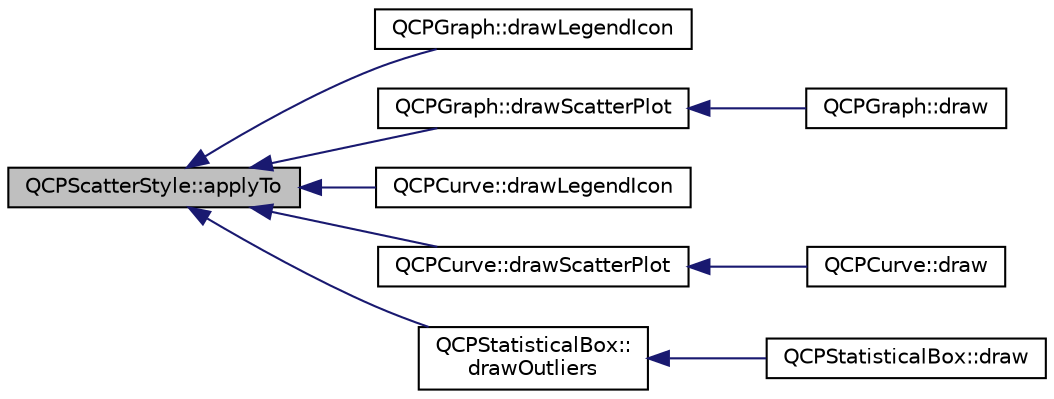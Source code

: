 digraph "QCPScatterStyle::applyTo"
{
  edge [fontname="Helvetica",fontsize="10",labelfontname="Helvetica",labelfontsize="10"];
  node [fontname="Helvetica",fontsize="10",shape=record];
  rankdir="LR";
  Node17 [label="QCPScatterStyle::applyTo",height=0.2,width=0.4,color="black", fillcolor="grey75", style="filled", fontcolor="black"];
  Node17 -> Node18 [dir="back",color="midnightblue",fontsize="10",style="solid",fontname="Helvetica"];
  Node18 [label="QCPGraph::drawLegendIcon",height=0.2,width=0.4,color="black", fillcolor="white", style="filled",URL="$class_q_c_p_graph.html#ae962caca309faae29ce0988d0d0eff4b"];
  Node17 -> Node19 [dir="back",color="midnightblue",fontsize="10",style="solid",fontname="Helvetica"];
  Node19 [label="QCPGraph::drawScatterPlot",height=0.2,width=0.4,color="black", fillcolor="white", style="filled",URL="$class_q_c_p_graph.html#ae1f3edd5eb41aa5782e61673488fd3e0"];
  Node19 -> Node20 [dir="back",color="midnightblue",fontsize="10",style="solid",fontname="Helvetica"];
  Node20 [label="QCPGraph::draw",height=0.2,width=0.4,color="black", fillcolor="white", style="filled",URL="$class_q_c_p_graph.html#a659218cc62c2a7786213d9dd429c1c8d"];
  Node17 -> Node21 [dir="back",color="midnightblue",fontsize="10",style="solid",fontname="Helvetica"];
  Node21 [label="QCPCurve::drawLegendIcon",height=0.2,width=0.4,color="black", fillcolor="white", style="filled",URL="$class_q_c_p_curve.html#acccc86e9f496bb0392529f59f3a69dbc"];
  Node17 -> Node22 [dir="back",color="midnightblue",fontsize="10",style="solid",fontname="Helvetica"];
  Node22 [label="QCPCurve::drawScatterPlot",height=0.2,width=0.4,color="black", fillcolor="white", style="filled",URL="$class_q_c_p_curve.html#a00d17c020796ac84c84f881201c2ed10"];
  Node22 -> Node23 [dir="back",color="midnightblue",fontsize="10",style="solid",fontname="Helvetica"];
  Node23 [label="QCPCurve::draw",height=0.2,width=0.4,color="black", fillcolor="white", style="filled",URL="$class_q_c_p_curve.html#a2361302d2fc6ec669849bd3bca00c4b2"];
  Node17 -> Node24 [dir="back",color="midnightblue",fontsize="10",style="solid",fontname="Helvetica"];
  Node24 [label="QCPStatisticalBox::\ldrawOutliers",height=0.2,width=0.4,color="black", fillcolor="white", style="filled",URL="$class_q_c_p_statistical_box.html#a8550e16af27b4e05d92bb337fb34324f"];
  Node24 -> Node25 [dir="back",color="midnightblue",fontsize="10",style="solid",fontname="Helvetica"];
  Node25 [label="QCPStatisticalBox::draw",height=0.2,width=0.4,color="black", fillcolor="white", style="filled",URL="$class_q_c_p_statistical_box.html#a753b62761217dd6b92f8a29e286a1317"];
}
